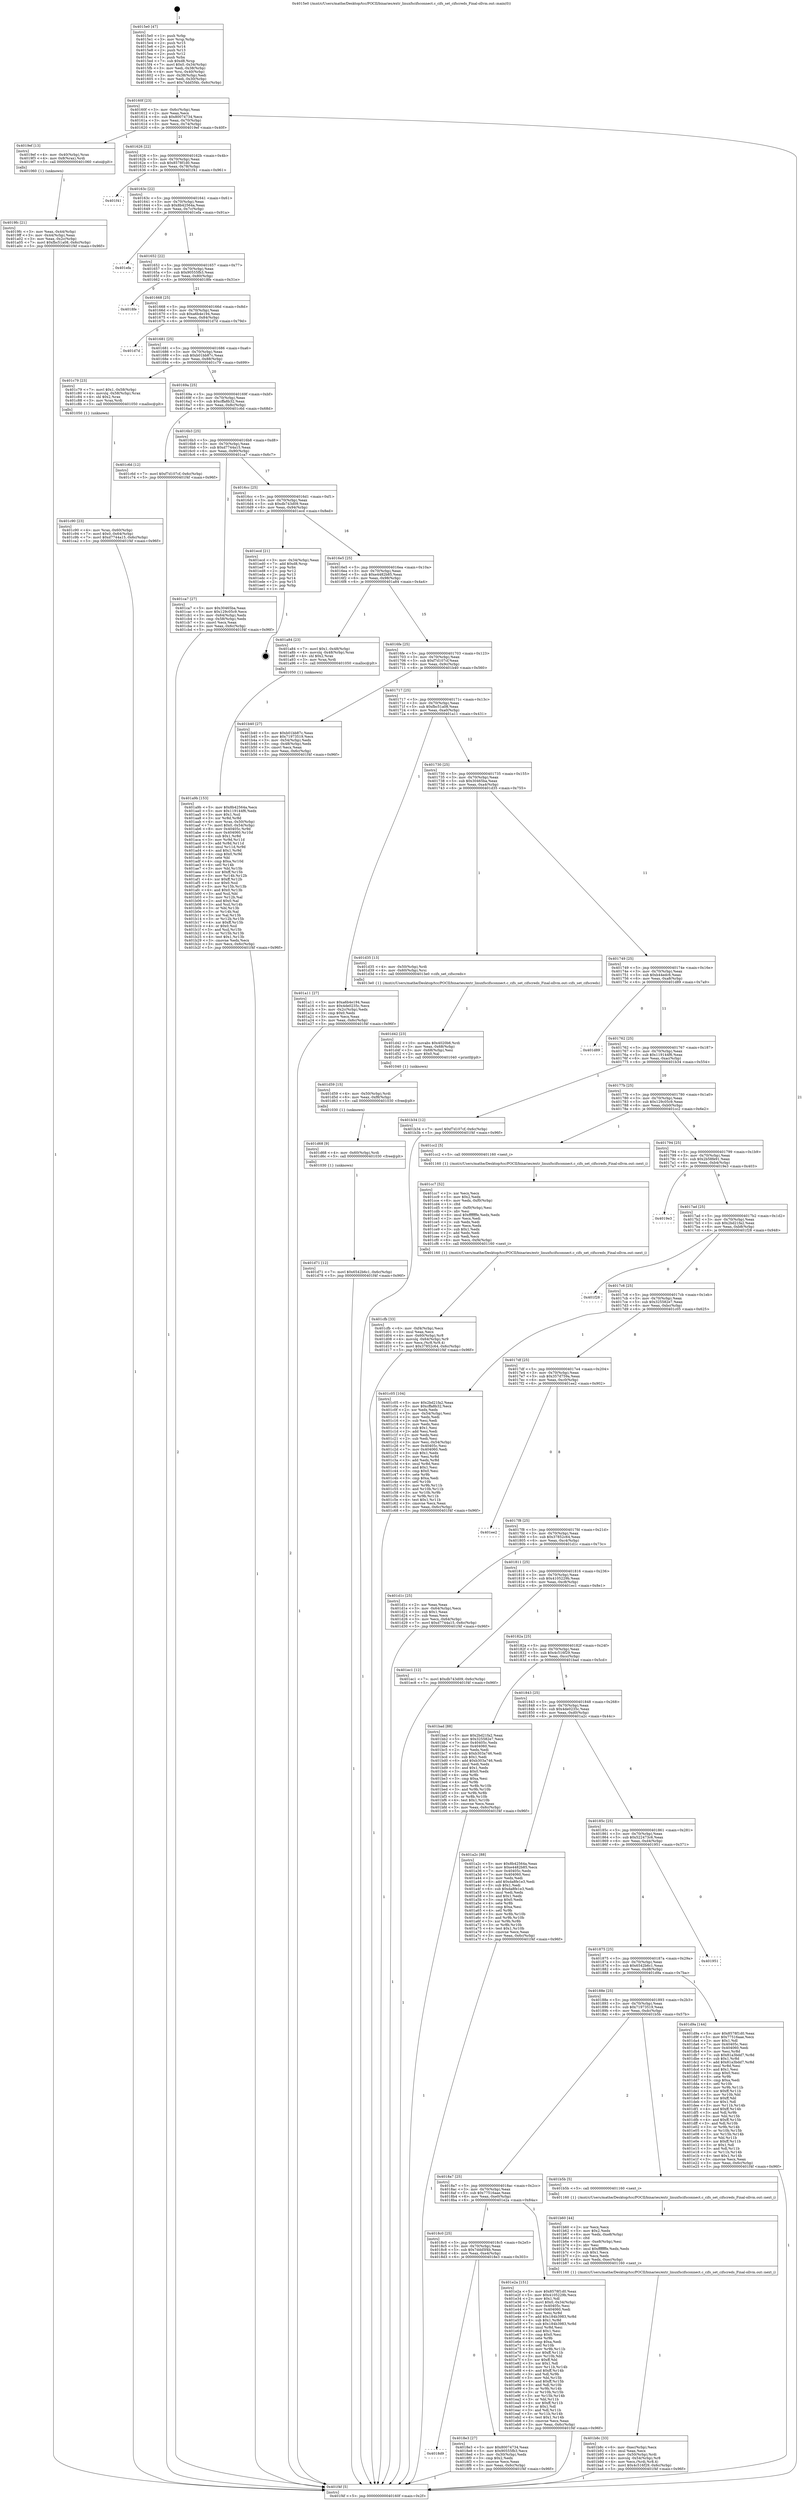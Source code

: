 digraph "0x4015e0" {
  label = "0x4015e0 (/mnt/c/Users/mathe/Desktop/tcc/POCII/binaries/extr_linuxfscifsconnect.c_cifs_set_cifscreds_Final-ollvm.out::main(0))"
  labelloc = "t"
  node[shape=record]

  Entry [label="",width=0.3,height=0.3,shape=circle,fillcolor=black,style=filled]
  "0x40160f" [label="{
     0x40160f [23]\l
     | [instrs]\l
     &nbsp;&nbsp;0x40160f \<+3\>: mov -0x6c(%rbp),%eax\l
     &nbsp;&nbsp;0x401612 \<+2\>: mov %eax,%ecx\l
     &nbsp;&nbsp;0x401614 \<+6\>: sub $0x80074734,%ecx\l
     &nbsp;&nbsp;0x40161a \<+3\>: mov %eax,-0x70(%rbp)\l
     &nbsp;&nbsp;0x40161d \<+3\>: mov %ecx,-0x74(%rbp)\l
     &nbsp;&nbsp;0x401620 \<+6\>: je 00000000004019ef \<main+0x40f\>\l
  }"]
  "0x4019ef" [label="{
     0x4019ef [13]\l
     | [instrs]\l
     &nbsp;&nbsp;0x4019ef \<+4\>: mov -0x40(%rbp),%rax\l
     &nbsp;&nbsp;0x4019f3 \<+4\>: mov 0x8(%rax),%rdi\l
     &nbsp;&nbsp;0x4019f7 \<+5\>: call 0000000000401060 \<atoi@plt\>\l
     | [calls]\l
     &nbsp;&nbsp;0x401060 \{1\} (unknown)\l
  }"]
  "0x401626" [label="{
     0x401626 [22]\l
     | [instrs]\l
     &nbsp;&nbsp;0x401626 \<+5\>: jmp 000000000040162b \<main+0x4b\>\l
     &nbsp;&nbsp;0x40162b \<+3\>: mov -0x70(%rbp),%eax\l
     &nbsp;&nbsp;0x40162e \<+5\>: sub $0x8578f1d0,%eax\l
     &nbsp;&nbsp;0x401633 \<+3\>: mov %eax,-0x78(%rbp)\l
     &nbsp;&nbsp;0x401636 \<+6\>: je 0000000000401f41 \<main+0x961\>\l
  }"]
  Exit [label="",width=0.3,height=0.3,shape=circle,fillcolor=black,style=filled,peripheries=2]
  "0x401f41" [label="{
     0x401f41\l
  }", style=dashed]
  "0x40163c" [label="{
     0x40163c [22]\l
     | [instrs]\l
     &nbsp;&nbsp;0x40163c \<+5\>: jmp 0000000000401641 \<main+0x61\>\l
     &nbsp;&nbsp;0x401641 \<+3\>: mov -0x70(%rbp),%eax\l
     &nbsp;&nbsp;0x401644 \<+5\>: sub $0x8b42564a,%eax\l
     &nbsp;&nbsp;0x401649 \<+3\>: mov %eax,-0x7c(%rbp)\l
     &nbsp;&nbsp;0x40164c \<+6\>: je 0000000000401efa \<main+0x91a\>\l
  }"]
  "0x401d71" [label="{
     0x401d71 [12]\l
     | [instrs]\l
     &nbsp;&nbsp;0x401d71 \<+7\>: movl $0x6542b6c1,-0x6c(%rbp)\l
     &nbsp;&nbsp;0x401d78 \<+5\>: jmp 0000000000401f4f \<main+0x96f\>\l
  }"]
  "0x401efa" [label="{
     0x401efa\l
  }", style=dashed]
  "0x401652" [label="{
     0x401652 [22]\l
     | [instrs]\l
     &nbsp;&nbsp;0x401652 \<+5\>: jmp 0000000000401657 \<main+0x77\>\l
     &nbsp;&nbsp;0x401657 \<+3\>: mov -0x70(%rbp),%eax\l
     &nbsp;&nbsp;0x40165a \<+5\>: sub $0x90555fb3,%eax\l
     &nbsp;&nbsp;0x40165f \<+3\>: mov %eax,-0x80(%rbp)\l
     &nbsp;&nbsp;0x401662 \<+6\>: je 00000000004018fe \<main+0x31e\>\l
  }"]
  "0x401d68" [label="{
     0x401d68 [9]\l
     | [instrs]\l
     &nbsp;&nbsp;0x401d68 \<+4\>: mov -0x60(%rbp),%rdi\l
     &nbsp;&nbsp;0x401d6c \<+5\>: call 0000000000401030 \<free@plt\>\l
     | [calls]\l
     &nbsp;&nbsp;0x401030 \{1\} (unknown)\l
  }"]
  "0x4018fe" [label="{
     0x4018fe\l
  }", style=dashed]
  "0x401668" [label="{
     0x401668 [25]\l
     | [instrs]\l
     &nbsp;&nbsp;0x401668 \<+5\>: jmp 000000000040166d \<main+0x8d\>\l
     &nbsp;&nbsp;0x40166d \<+3\>: mov -0x70(%rbp),%eax\l
     &nbsp;&nbsp;0x401670 \<+5\>: sub $0xa6b4e194,%eax\l
     &nbsp;&nbsp;0x401675 \<+6\>: mov %eax,-0x84(%rbp)\l
     &nbsp;&nbsp;0x40167b \<+6\>: je 0000000000401d7d \<main+0x79d\>\l
  }"]
  "0x401d59" [label="{
     0x401d59 [15]\l
     | [instrs]\l
     &nbsp;&nbsp;0x401d59 \<+4\>: mov -0x50(%rbp),%rdi\l
     &nbsp;&nbsp;0x401d5d \<+6\>: mov %eax,-0xf8(%rbp)\l
     &nbsp;&nbsp;0x401d63 \<+5\>: call 0000000000401030 \<free@plt\>\l
     | [calls]\l
     &nbsp;&nbsp;0x401030 \{1\} (unknown)\l
  }"]
  "0x401d7d" [label="{
     0x401d7d\l
  }", style=dashed]
  "0x401681" [label="{
     0x401681 [25]\l
     | [instrs]\l
     &nbsp;&nbsp;0x401681 \<+5\>: jmp 0000000000401686 \<main+0xa6\>\l
     &nbsp;&nbsp;0x401686 \<+3\>: mov -0x70(%rbp),%eax\l
     &nbsp;&nbsp;0x401689 \<+5\>: sub $0xb01bb87c,%eax\l
     &nbsp;&nbsp;0x40168e \<+6\>: mov %eax,-0x88(%rbp)\l
     &nbsp;&nbsp;0x401694 \<+6\>: je 0000000000401c79 \<main+0x699\>\l
  }"]
  "0x401d42" [label="{
     0x401d42 [23]\l
     | [instrs]\l
     &nbsp;&nbsp;0x401d42 \<+10\>: movabs $0x4020b6,%rdi\l
     &nbsp;&nbsp;0x401d4c \<+3\>: mov %eax,-0x68(%rbp)\l
     &nbsp;&nbsp;0x401d4f \<+3\>: mov -0x68(%rbp),%esi\l
     &nbsp;&nbsp;0x401d52 \<+2\>: mov $0x0,%al\l
     &nbsp;&nbsp;0x401d54 \<+5\>: call 0000000000401040 \<printf@plt\>\l
     | [calls]\l
     &nbsp;&nbsp;0x401040 \{1\} (unknown)\l
  }"]
  "0x401c79" [label="{
     0x401c79 [23]\l
     | [instrs]\l
     &nbsp;&nbsp;0x401c79 \<+7\>: movl $0x1,-0x58(%rbp)\l
     &nbsp;&nbsp;0x401c80 \<+4\>: movslq -0x58(%rbp),%rax\l
     &nbsp;&nbsp;0x401c84 \<+4\>: shl $0x2,%rax\l
     &nbsp;&nbsp;0x401c88 \<+3\>: mov %rax,%rdi\l
     &nbsp;&nbsp;0x401c8b \<+5\>: call 0000000000401050 \<malloc@plt\>\l
     | [calls]\l
     &nbsp;&nbsp;0x401050 \{1\} (unknown)\l
  }"]
  "0x40169a" [label="{
     0x40169a [25]\l
     | [instrs]\l
     &nbsp;&nbsp;0x40169a \<+5\>: jmp 000000000040169f \<main+0xbf\>\l
     &nbsp;&nbsp;0x40169f \<+3\>: mov -0x70(%rbp),%eax\l
     &nbsp;&nbsp;0x4016a2 \<+5\>: sub $0xcffa8b32,%eax\l
     &nbsp;&nbsp;0x4016a7 \<+6\>: mov %eax,-0x8c(%rbp)\l
     &nbsp;&nbsp;0x4016ad \<+6\>: je 0000000000401c6d \<main+0x68d\>\l
  }"]
  "0x401cfb" [label="{
     0x401cfb [33]\l
     | [instrs]\l
     &nbsp;&nbsp;0x401cfb \<+6\>: mov -0xf4(%rbp),%ecx\l
     &nbsp;&nbsp;0x401d01 \<+3\>: imul %eax,%ecx\l
     &nbsp;&nbsp;0x401d04 \<+4\>: mov -0x60(%rbp),%r8\l
     &nbsp;&nbsp;0x401d08 \<+4\>: movslq -0x64(%rbp),%r9\l
     &nbsp;&nbsp;0x401d0c \<+4\>: mov %ecx,(%r8,%r9,4)\l
     &nbsp;&nbsp;0x401d10 \<+7\>: movl $0x37852c64,-0x6c(%rbp)\l
     &nbsp;&nbsp;0x401d17 \<+5\>: jmp 0000000000401f4f \<main+0x96f\>\l
  }"]
  "0x401c6d" [label="{
     0x401c6d [12]\l
     | [instrs]\l
     &nbsp;&nbsp;0x401c6d \<+7\>: movl $0xf7d107cf,-0x6c(%rbp)\l
     &nbsp;&nbsp;0x401c74 \<+5\>: jmp 0000000000401f4f \<main+0x96f\>\l
  }"]
  "0x4016b3" [label="{
     0x4016b3 [25]\l
     | [instrs]\l
     &nbsp;&nbsp;0x4016b3 \<+5\>: jmp 00000000004016b8 \<main+0xd8\>\l
     &nbsp;&nbsp;0x4016b8 \<+3\>: mov -0x70(%rbp),%eax\l
     &nbsp;&nbsp;0x4016bb \<+5\>: sub $0xd7744a15,%eax\l
     &nbsp;&nbsp;0x4016c0 \<+6\>: mov %eax,-0x90(%rbp)\l
     &nbsp;&nbsp;0x4016c6 \<+6\>: je 0000000000401ca7 \<main+0x6c7\>\l
  }"]
  "0x401cc7" [label="{
     0x401cc7 [52]\l
     | [instrs]\l
     &nbsp;&nbsp;0x401cc7 \<+2\>: xor %ecx,%ecx\l
     &nbsp;&nbsp;0x401cc9 \<+5\>: mov $0x2,%edx\l
     &nbsp;&nbsp;0x401cce \<+6\>: mov %edx,-0xf0(%rbp)\l
     &nbsp;&nbsp;0x401cd4 \<+1\>: cltd\l
     &nbsp;&nbsp;0x401cd5 \<+6\>: mov -0xf0(%rbp),%esi\l
     &nbsp;&nbsp;0x401cdb \<+2\>: idiv %esi\l
     &nbsp;&nbsp;0x401cdd \<+6\>: imul $0xfffffffe,%edx,%edx\l
     &nbsp;&nbsp;0x401ce3 \<+2\>: mov %ecx,%edi\l
     &nbsp;&nbsp;0x401ce5 \<+2\>: sub %edx,%edi\l
     &nbsp;&nbsp;0x401ce7 \<+2\>: mov %ecx,%edx\l
     &nbsp;&nbsp;0x401ce9 \<+3\>: sub $0x1,%edx\l
     &nbsp;&nbsp;0x401cec \<+2\>: add %edx,%edi\l
     &nbsp;&nbsp;0x401cee \<+2\>: sub %edi,%ecx\l
     &nbsp;&nbsp;0x401cf0 \<+6\>: mov %ecx,-0xf4(%rbp)\l
     &nbsp;&nbsp;0x401cf6 \<+5\>: call 0000000000401160 \<next_i\>\l
     | [calls]\l
     &nbsp;&nbsp;0x401160 \{1\} (/mnt/c/Users/mathe/Desktop/tcc/POCII/binaries/extr_linuxfscifsconnect.c_cifs_set_cifscreds_Final-ollvm.out::next_i)\l
  }"]
  "0x401ca7" [label="{
     0x401ca7 [27]\l
     | [instrs]\l
     &nbsp;&nbsp;0x401ca7 \<+5\>: mov $0x30465ba,%eax\l
     &nbsp;&nbsp;0x401cac \<+5\>: mov $0x129c05c9,%ecx\l
     &nbsp;&nbsp;0x401cb1 \<+3\>: mov -0x64(%rbp),%edx\l
     &nbsp;&nbsp;0x401cb4 \<+3\>: cmp -0x58(%rbp),%edx\l
     &nbsp;&nbsp;0x401cb7 \<+3\>: cmovl %ecx,%eax\l
     &nbsp;&nbsp;0x401cba \<+3\>: mov %eax,-0x6c(%rbp)\l
     &nbsp;&nbsp;0x401cbd \<+5\>: jmp 0000000000401f4f \<main+0x96f\>\l
  }"]
  "0x4016cc" [label="{
     0x4016cc [25]\l
     | [instrs]\l
     &nbsp;&nbsp;0x4016cc \<+5\>: jmp 00000000004016d1 \<main+0xf1\>\l
     &nbsp;&nbsp;0x4016d1 \<+3\>: mov -0x70(%rbp),%eax\l
     &nbsp;&nbsp;0x4016d4 \<+5\>: sub $0xdb743d09,%eax\l
     &nbsp;&nbsp;0x4016d9 \<+6\>: mov %eax,-0x94(%rbp)\l
     &nbsp;&nbsp;0x4016df \<+6\>: je 0000000000401ecd \<main+0x8ed\>\l
  }"]
  "0x401c90" [label="{
     0x401c90 [23]\l
     | [instrs]\l
     &nbsp;&nbsp;0x401c90 \<+4\>: mov %rax,-0x60(%rbp)\l
     &nbsp;&nbsp;0x401c94 \<+7\>: movl $0x0,-0x64(%rbp)\l
     &nbsp;&nbsp;0x401c9b \<+7\>: movl $0xd7744a15,-0x6c(%rbp)\l
     &nbsp;&nbsp;0x401ca2 \<+5\>: jmp 0000000000401f4f \<main+0x96f\>\l
  }"]
  "0x401ecd" [label="{
     0x401ecd [21]\l
     | [instrs]\l
     &nbsp;&nbsp;0x401ecd \<+3\>: mov -0x34(%rbp),%eax\l
     &nbsp;&nbsp;0x401ed0 \<+7\>: add $0xd8,%rsp\l
     &nbsp;&nbsp;0x401ed7 \<+1\>: pop %rbx\l
     &nbsp;&nbsp;0x401ed8 \<+2\>: pop %r12\l
     &nbsp;&nbsp;0x401eda \<+2\>: pop %r13\l
     &nbsp;&nbsp;0x401edc \<+2\>: pop %r14\l
     &nbsp;&nbsp;0x401ede \<+2\>: pop %r15\l
     &nbsp;&nbsp;0x401ee0 \<+1\>: pop %rbp\l
     &nbsp;&nbsp;0x401ee1 \<+1\>: ret\l
  }"]
  "0x4016e5" [label="{
     0x4016e5 [25]\l
     | [instrs]\l
     &nbsp;&nbsp;0x4016e5 \<+5\>: jmp 00000000004016ea \<main+0x10a\>\l
     &nbsp;&nbsp;0x4016ea \<+3\>: mov -0x70(%rbp),%eax\l
     &nbsp;&nbsp;0x4016ed \<+5\>: sub $0xe4482b85,%eax\l
     &nbsp;&nbsp;0x4016f2 \<+6\>: mov %eax,-0x98(%rbp)\l
     &nbsp;&nbsp;0x4016f8 \<+6\>: je 0000000000401a84 \<main+0x4a4\>\l
  }"]
  "0x401b8c" [label="{
     0x401b8c [33]\l
     | [instrs]\l
     &nbsp;&nbsp;0x401b8c \<+6\>: mov -0xec(%rbp),%ecx\l
     &nbsp;&nbsp;0x401b92 \<+3\>: imul %eax,%ecx\l
     &nbsp;&nbsp;0x401b95 \<+4\>: mov -0x50(%rbp),%rdi\l
     &nbsp;&nbsp;0x401b99 \<+4\>: movslq -0x54(%rbp),%r8\l
     &nbsp;&nbsp;0x401b9d \<+4\>: mov %ecx,(%rdi,%r8,4)\l
     &nbsp;&nbsp;0x401ba1 \<+7\>: movl $0x4c516f29,-0x6c(%rbp)\l
     &nbsp;&nbsp;0x401ba8 \<+5\>: jmp 0000000000401f4f \<main+0x96f\>\l
  }"]
  "0x401a84" [label="{
     0x401a84 [23]\l
     | [instrs]\l
     &nbsp;&nbsp;0x401a84 \<+7\>: movl $0x1,-0x48(%rbp)\l
     &nbsp;&nbsp;0x401a8b \<+4\>: movslq -0x48(%rbp),%rax\l
     &nbsp;&nbsp;0x401a8f \<+4\>: shl $0x2,%rax\l
     &nbsp;&nbsp;0x401a93 \<+3\>: mov %rax,%rdi\l
     &nbsp;&nbsp;0x401a96 \<+5\>: call 0000000000401050 \<malloc@plt\>\l
     | [calls]\l
     &nbsp;&nbsp;0x401050 \{1\} (unknown)\l
  }"]
  "0x4016fe" [label="{
     0x4016fe [25]\l
     | [instrs]\l
     &nbsp;&nbsp;0x4016fe \<+5\>: jmp 0000000000401703 \<main+0x123\>\l
     &nbsp;&nbsp;0x401703 \<+3\>: mov -0x70(%rbp),%eax\l
     &nbsp;&nbsp;0x401706 \<+5\>: sub $0xf7d107cf,%eax\l
     &nbsp;&nbsp;0x40170b \<+6\>: mov %eax,-0x9c(%rbp)\l
     &nbsp;&nbsp;0x401711 \<+6\>: je 0000000000401b40 \<main+0x560\>\l
  }"]
  "0x401b60" [label="{
     0x401b60 [44]\l
     | [instrs]\l
     &nbsp;&nbsp;0x401b60 \<+2\>: xor %ecx,%ecx\l
     &nbsp;&nbsp;0x401b62 \<+5\>: mov $0x2,%edx\l
     &nbsp;&nbsp;0x401b67 \<+6\>: mov %edx,-0xe8(%rbp)\l
     &nbsp;&nbsp;0x401b6d \<+1\>: cltd\l
     &nbsp;&nbsp;0x401b6e \<+6\>: mov -0xe8(%rbp),%esi\l
     &nbsp;&nbsp;0x401b74 \<+2\>: idiv %esi\l
     &nbsp;&nbsp;0x401b76 \<+6\>: imul $0xfffffffe,%edx,%edx\l
     &nbsp;&nbsp;0x401b7c \<+3\>: sub $0x1,%ecx\l
     &nbsp;&nbsp;0x401b7f \<+2\>: sub %ecx,%edx\l
     &nbsp;&nbsp;0x401b81 \<+6\>: mov %edx,-0xec(%rbp)\l
     &nbsp;&nbsp;0x401b87 \<+5\>: call 0000000000401160 \<next_i\>\l
     | [calls]\l
     &nbsp;&nbsp;0x401160 \{1\} (/mnt/c/Users/mathe/Desktop/tcc/POCII/binaries/extr_linuxfscifsconnect.c_cifs_set_cifscreds_Final-ollvm.out::next_i)\l
  }"]
  "0x401b40" [label="{
     0x401b40 [27]\l
     | [instrs]\l
     &nbsp;&nbsp;0x401b40 \<+5\>: mov $0xb01bb87c,%eax\l
     &nbsp;&nbsp;0x401b45 \<+5\>: mov $0x71973519,%ecx\l
     &nbsp;&nbsp;0x401b4a \<+3\>: mov -0x54(%rbp),%edx\l
     &nbsp;&nbsp;0x401b4d \<+3\>: cmp -0x48(%rbp),%edx\l
     &nbsp;&nbsp;0x401b50 \<+3\>: cmovl %ecx,%eax\l
     &nbsp;&nbsp;0x401b53 \<+3\>: mov %eax,-0x6c(%rbp)\l
     &nbsp;&nbsp;0x401b56 \<+5\>: jmp 0000000000401f4f \<main+0x96f\>\l
  }"]
  "0x401717" [label="{
     0x401717 [25]\l
     | [instrs]\l
     &nbsp;&nbsp;0x401717 \<+5\>: jmp 000000000040171c \<main+0x13c\>\l
     &nbsp;&nbsp;0x40171c \<+3\>: mov -0x70(%rbp),%eax\l
     &nbsp;&nbsp;0x40171f \<+5\>: sub $0xfbc51a08,%eax\l
     &nbsp;&nbsp;0x401724 \<+6\>: mov %eax,-0xa0(%rbp)\l
     &nbsp;&nbsp;0x40172a \<+6\>: je 0000000000401a11 \<main+0x431\>\l
  }"]
  "0x401a9b" [label="{
     0x401a9b [153]\l
     | [instrs]\l
     &nbsp;&nbsp;0x401a9b \<+5\>: mov $0x8b42564a,%ecx\l
     &nbsp;&nbsp;0x401aa0 \<+5\>: mov $0x119144f6,%edx\l
     &nbsp;&nbsp;0x401aa5 \<+3\>: mov $0x1,%sil\l
     &nbsp;&nbsp;0x401aa8 \<+3\>: xor %r8d,%r8d\l
     &nbsp;&nbsp;0x401aab \<+4\>: mov %rax,-0x50(%rbp)\l
     &nbsp;&nbsp;0x401aaf \<+7\>: movl $0x0,-0x54(%rbp)\l
     &nbsp;&nbsp;0x401ab6 \<+8\>: mov 0x40405c,%r9d\l
     &nbsp;&nbsp;0x401abe \<+8\>: mov 0x404060,%r10d\l
     &nbsp;&nbsp;0x401ac6 \<+4\>: sub $0x1,%r8d\l
     &nbsp;&nbsp;0x401aca \<+3\>: mov %r9d,%r11d\l
     &nbsp;&nbsp;0x401acd \<+3\>: add %r8d,%r11d\l
     &nbsp;&nbsp;0x401ad0 \<+4\>: imul %r11d,%r9d\l
     &nbsp;&nbsp;0x401ad4 \<+4\>: and $0x1,%r9d\l
     &nbsp;&nbsp;0x401ad8 \<+4\>: cmp $0x0,%r9d\l
     &nbsp;&nbsp;0x401adc \<+3\>: sete %bl\l
     &nbsp;&nbsp;0x401adf \<+4\>: cmp $0xa,%r10d\l
     &nbsp;&nbsp;0x401ae3 \<+4\>: setl %r14b\l
     &nbsp;&nbsp;0x401ae7 \<+3\>: mov %bl,%r15b\l
     &nbsp;&nbsp;0x401aea \<+4\>: xor $0xff,%r15b\l
     &nbsp;&nbsp;0x401aee \<+3\>: mov %r14b,%r12b\l
     &nbsp;&nbsp;0x401af1 \<+4\>: xor $0xff,%r12b\l
     &nbsp;&nbsp;0x401af5 \<+4\>: xor $0x0,%sil\l
     &nbsp;&nbsp;0x401af9 \<+3\>: mov %r15b,%r13b\l
     &nbsp;&nbsp;0x401afc \<+4\>: and $0x0,%r13b\l
     &nbsp;&nbsp;0x401b00 \<+3\>: and %sil,%bl\l
     &nbsp;&nbsp;0x401b03 \<+3\>: mov %r12b,%al\l
     &nbsp;&nbsp;0x401b06 \<+2\>: and $0x0,%al\l
     &nbsp;&nbsp;0x401b08 \<+3\>: and %sil,%r14b\l
     &nbsp;&nbsp;0x401b0b \<+3\>: or %bl,%r13b\l
     &nbsp;&nbsp;0x401b0e \<+3\>: or %r14b,%al\l
     &nbsp;&nbsp;0x401b11 \<+3\>: xor %al,%r13b\l
     &nbsp;&nbsp;0x401b14 \<+3\>: or %r12b,%r15b\l
     &nbsp;&nbsp;0x401b17 \<+4\>: xor $0xff,%r15b\l
     &nbsp;&nbsp;0x401b1b \<+4\>: or $0x0,%sil\l
     &nbsp;&nbsp;0x401b1f \<+3\>: and %sil,%r15b\l
     &nbsp;&nbsp;0x401b22 \<+3\>: or %r15b,%r13b\l
     &nbsp;&nbsp;0x401b25 \<+4\>: test $0x1,%r13b\l
     &nbsp;&nbsp;0x401b29 \<+3\>: cmovne %edx,%ecx\l
     &nbsp;&nbsp;0x401b2c \<+3\>: mov %ecx,-0x6c(%rbp)\l
     &nbsp;&nbsp;0x401b2f \<+5\>: jmp 0000000000401f4f \<main+0x96f\>\l
  }"]
  "0x401a11" [label="{
     0x401a11 [27]\l
     | [instrs]\l
     &nbsp;&nbsp;0x401a11 \<+5\>: mov $0xa6b4e194,%eax\l
     &nbsp;&nbsp;0x401a16 \<+5\>: mov $0x4de0235c,%ecx\l
     &nbsp;&nbsp;0x401a1b \<+3\>: mov -0x2c(%rbp),%edx\l
     &nbsp;&nbsp;0x401a1e \<+3\>: cmp $0x0,%edx\l
     &nbsp;&nbsp;0x401a21 \<+3\>: cmove %ecx,%eax\l
     &nbsp;&nbsp;0x401a24 \<+3\>: mov %eax,-0x6c(%rbp)\l
     &nbsp;&nbsp;0x401a27 \<+5\>: jmp 0000000000401f4f \<main+0x96f\>\l
  }"]
  "0x401730" [label="{
     0x401730 [25]\l
     | [instrs]\l
     &nbsp;&nbsp;0x401730 \<+5\>: jmp 0000000000401735 \<main+0x155\>\l
     &nbsp;&nbsp;0x401735 \<+3\>: mov -0x70(%rbp),%eax\l
     &nbsp;&nbsp;0x401738 \<+5\>: sub $0x30465ba,%eax\l
     &nbsp;&nbsp;0x40173d \<+6\>: mov %eax,-0xa4(%rbp)\l
     &nbsp;&nbsp;0x401743 \<+6\>: je 0000000000401d35 \<main+0x755\>\l
  }"]
  "0x4019fc" [label="{
     0x4019fc [21]\l
     | [instrs]\l
     &nbsp;&nbsp;0x4019fc \<+3\>: mov %eax,-0x44(%rbp)\l
     &nbsp;&nbsp;0x4019ff \<+3\>: mov -0x44(%rbp),%eax\l
     &nbsp;&nbsp;0x401a02 \<+3\>: mov %eax,-0x2c(%rbp)\l
     &nbsp;&nbsp;0x401a05 \<+7\>: movl $0xfbc51a08,-0x6c(%rbp)\l
     &nbsp;&nbsp;0x401a0c \<+5\>: jmp 0000000000401f4f \<main+0x96f\>\l
  }"]
  "0x401d35" [label="{
     0x401d35 [13]\l
     | [instrs]\l
     &nbsp;&nbsp;0x401d35 \<+4\>: mov -0x50(%rbp),%rdi\l
     &nbsp;&nbsp;0x401d39 \<+4\>: mov -0x60(%rbp),%rsi\l
     &nbsp;&nbsp;0x401d3d \<+5\>: call 00000000004013e0 \<cifs_set_cifscreds\>\l
     | [calls]\l
     &nbsp;&nbsp;0x4013e0 \{1\} (/mnt/c/Users/mathe/Desktop/tcc/POCII/binaries/extr_linuxfscifsconnect.c_cifs_set_cifscreds_Final-ollvm.out::cifs_set_cifscreds)\l
  }"]
  "0x401749" [label="{
     0x401749 [25]\l
     | [instrs]\l
     &nbsp;&nbsp;0x401749 \<+5\>: jmp 000000000040174e \<main+0x16e\>\l
     &nbsp;&nbsp;0x40174e \<+3\>: mov -0x70(%rbp),%eax\l
     &nbsp;&nbsp;0x401751 \<+5\>: sub $0xb44edc6,%eax\l
     &nbsp;&nbsp;0x401756 \<+6\>: mov %eax,-0xa8(%rbp)\l
     &nbsp;&nbsp;0x40175c \<+6\>: je 0000000000401d89 \<main+0x7a9\>\l
  }"]
  "0x4015e0" [label="{
     0x4015e0 [47]\l
     | [instrs]\l
     &nbsp;&nbsp;0x4015e0 \<+1\>: push %rbp\l
     &nbsp;&nbsp;0x4015e1 \<+3\>: mov %rsp,%rbp\l
     &nbsp;&nbsp;0x4015e4 \<+2\>: push %r15\l
     &nbsp;&nbsp;0x4015e6 \<+2\>: push %r14\l
     &nbsp;&nbsp;0x4015e8 \<+2\>: push %r13\l
     &nbsp;&nbsp;0x4015ea \<+2\>: push %r12\l
     &nbsp;&nbsp;0x4015ec \<+1\>: push %rbx\l
     &nbsp;&nbsp;0x4015ed \<+7\>: sub $0xd8,%rsp\l
     &nbsp;&nbsp;0x4015f4 \<+7\>: movl $0x0,-0x34(%rbp)\l
     &nbsp;&nbsp;0x4015fb \<+3\>: mov %edi,-0x38(%rbp)\l
     &nbsp;&nbsp;0x4015fe \<+4\>: mov %rsi,-0x40(%rbp)\l
     &nbsp;&nbsp;0x401602 \<+3\>: mov -0x38(%rbp),%edi\l
     &nbsp;&nbsp;0x401605 \<+3\>: mov %edi,-0x30(%rbp)\l
     &nbsp;&nbsp;0x401608 \<+7\>: movl $0x7ddd5f4b,-0x6c(%rbp)\l
  }"]
  "0x401d89" [label="{
     0x401d89\l
  }", style=dashed]
  "0x401762" [label="{
     0x401762 [25]\l
     | [instrs]\l
     &nbsp;&nbsp;0x401762 \<+5\>: jmp 0000000000401767 \<main+0x187\>\l
     &nbsp;&nbsp;0x401767 \<+3\>: mov -0x70(%rbp),%eax\l
     &nbsp;&nbsp;0x40176a \<+5\>: sub $0x119144f6,%eax\l
     &nbsp;&nbsp;0x40176f \<+6\>: mov %eax,-0xac(%rbp)\l
     &nbsp;&nbsp;0x401775 \<+6\>: je 0000000000401b34 \<main+0x554\>\l
  }"]
  "0x401f4f" [label="{
     0x401f4f [5]\l
     | [instrs]\l
     &nbsp;&nbsp;0x401f4f \<+5\>: jmp 000000000040160f \<main+0x2f\>\l
  }"]
  "0x401b34" [label="{
     0x401b34 [12]\l
     | [instrs]\l
     &nbsp;&nbsp;0x401b34 \<+7\>: movl $0xf7d107cf,-0x6c(%rbp)\l
     &nbsp;&nbsp;0x401b3b \<+5\>: jmp 0000000000401f4f \<main+0x96f\>\l
  }"]
  "0x40177b" [label="{
     0x40177b [25]\l
     | [instrs]\l
     &nbsp;&nbsp;0x40177b \<+5\>: jmp 0000000000401780 \<main+0x1a0\>\l
     &nbsp;&nbsp;0x401780 \<+3\>: mov -0x70(%rbp),%eax\l
     &nbsp;&nbsp;0x401783 \<+5\>: sub $0x129c05c9,%eax\l
     &nbsp;&nbsp;0x401788 \<+6\>: mov %eax,-0xb0(%rbp)\l
     &nbsp;&nbsp;0x40178e \<+6\>: je 0000000000401cc2 \<main+0x6e2\>\l
  }"]
  "0x4018d9" [label="{
     0x4018d9\l
  }", style=dashed]
  "0x401cc2" [label="{
     0x401cc2 [5]\l
     | [instrs]\l
     &nbsp;&nbsp;0x401cc2 \<+5\>: call 0000000000401160 \<next_i\>\l
     | [calls]\l
     &nbsp;&nbsp;0x401160 \{1\} (/mnt/c/Users/mathe/Desktop/tcc/POCII/binaries/extr_linuxfscifsconnect.c_cifs_set_cifscreds_Final-ollvm.out::next_i)\l
  }"]
  "0x401794" [label="{
     0x401794 [25]\l
     | [instrs]\l
     &nbsp;&nbsp;0x401794 \<+5\>: jmp 0000000000401799 \<main+0x1b9\>\l
     &nbsp;&nbsp;0x401799 \<+3\>: mov -0x70(%rbp),%eax\l
     &nbsp;&nbsp;0x40179c \<+5\>: sub $0x2b58fe91,%eax\l
     &nbsp;&nbsp;0x4017a1 \<+6\>: mov %eax,-0xb4(%rbp)\l
     &nbsp;&nbsp;0x4017a7 \<+6\>: je 00000000004019e3 \<main+0x403\>\l
  }"]
  "0x4018e3" [label="{
     0x4018e3 [27]\l
     | [instrs]\l
     &nbsp;&nbsp;0x4018e3 \<+5\>: mov $0x80074734,%eax\l
     &nbsp;&nbsp;0x4018e8 \<+5\>: mov $0x90555fb3,%ecx\l
     &nbsp;&nbsp;0x4018ed \<+3\>: mov -0x30(%rbp),%edx\l
     &nbsp;&nbsp;0x4018f0 \<+3\>: cmp $0x2,%edx\l
     &nbsp;&nbsp;0x4018f3 \<+3\>: cmovne %ecx,%eax\l
     &nbsp;&nbsp;0x4018f6 \<+3\>: mov %eax,-0x6c(%rbp)\l
     &nbsp;&nbsp;0x4018f9 \<+5\>: jmp 0000000000401f4f \<main+0x96f\>\l
  }"]
  "0x4019e3" [label="{
     0x4019e3\l
  }", style=dashed]
  "0x4017ad" [label="{
     0x4017ad [25]\l
     | [instrs]\l
     &nbsp;&nbsp;0x4017ad \<+5\>: jmp 00000000004017b2 \<main+0x1d2\>\l
     &nbsp;&nbsp;0x4017b2 \<+3\>: mov -0x70(%rbp),%eax\l
     &nbsp;&nbsp;0x4017b5 \<+5\>: sub $0x2bd21fa2,%eax\l
     &nbsp;&nbsp;0x4017ba \<+6\>: mov %eax,-0xb8(%rbp)\l
     &nbsp;&nbsp;0x4017c0 \<+6\>: je 0000000000401f28 \<main+0x948\>\l
  }"]
  "0x4018c0" [label="{
     0x4018c0 [25]\l
     | [instrs]\l
     &nbsp;&nbsp;0x4018c0 \<+5\>: jmp 00000000004018c5 \<main+0x2e5\>\l
     &nbsp;&nbsp;0x4018c5 \<+3\>: mov -0x70(%rbp),%eax\l
     &nbsp;&nbsp;0x4018c8 \<+5\>: sub $0x7ddd5f4b,%eax\l
     &nbsp;&nbsp;0x4018cd \<+6\>: mov %eax,-0xe4(%rbp)\l
     &nbsp;&nbsp;0x4018d3 \<+6\>: je 00000000004018e3 \<main+0x303\>\l
  }"]
  "0x401f28" [label="{
     0x401f28\l
  }", style=dashed]
  "0x4017c6" [label="{
     0x4017c6 [25]\l
     | [instrs]\l
     &nbsp;&nbsp;0x4017c6 \<+5\>: jmp 00000000004017cb \<main+0x1eb\>\l
     &nbsp;&nbsp;0x4017cb \<+3\>: mov -0x70(%rbp),%eax\l
     &nbsp;&nbsp;0x4017ce \<+5\>: sub $0x325582e7,%eax\l
     &nbsp;&nbsp;0x4017d3 \<+6\>: mov %eax,-0xbc(%rbp)\l
     &nbsp;&nbsp;0x4017d9 \<+6\>: je 0000000000401c05 \<main+0x625\>\l
  }"]
  "0x401e2a" [label="{
     0x401e2a [151]\l
     | [instrs]\l
     &nbsp;&nbsp;0x401e2a \<+5\>: mov $0x8578f1d0,%eax\l
     &nbsp;&nbsp;0x401e2f \<+5\>: mov $0x4105229b,%ecx\l
     &nbsp;&nbsp;0x401e34 \<+2\>: mov $0x1,%dl\l
     &nbsp;&nbsp;0x401e36 \<+7\>: movl $0x0,-0x34(%rbp)\l
     &nbsp;&nbsp;0x401e3d \<+7\>: mov 0x40405c,%esi\l
     &nbsp;&nbsp;0x401e44 \<+7\>: mov 0x404060,%edi\l
     &nbsp;&nbsp;0x401e4b \<+3\>: mov %esi,%r8d\l
     &nbsp;&nbsp;0x401e4e \<+7\>: add $0x184b3983,%r8d\l
     &nbsp;&nbsp;0x401e55 \<+4\>: sub $0x1,%r8d\l
     &nbsp;&nbsp;0x401e59 \<+7\>: sub $0x184b3983,%r8d\l
     &nbsp;&nbsp;0x401e60 \<+4\>: imul %r8d,%esi\l
     &nbsp;&nbsp;0x401e64 \<+3\>: and $0x1,%esi\l
     &nbsp;&nbsp;0x401e67 \<+3\>: cmp $0x0,%esi\l
     &nbsp;&nbsp;0x401e6a \<+4\>: sete %r9b\l
     &nbsp;&nbsp;0x401e6e \<+3\>: cmp $0xa,%edi\l
     &nbsp;&nbsp;0x401e71 \<+4\>: setl %r10b\l
     &nbsp;&nbsp;0x401e75 \<+3\>: mov %r9b,%r11b\l
     &nbsp;&nbsp;0x401e78 \<+4\>: xor $0xff,%r11b\l
     &nbsp;&nbsp;0x401e7c \<+3\>: mov %r10b,%bl\l
     &nbsp;&nbsp;0x401e7f \<+3\>: xor $0xff,%bl\l
     &nbsp;&nbsp;0x401e82 \<+3\>: xor $0x1,%dl\l
     &nbsp;&nbsp;0x401e85 \<+3\>: mov %r11b,%r14b\l
     &nbsp;&nbsp;0x401e88 \<+4\>: and $0xff,%r14b\l
     &nbsp;&nbsp;0x401e8c \<+3\>: and %dl,%r9b\l
     &nbsp;&nbsp;0x401e8f \<+3\>: mov %bl,%r15b\l
     &nbsp;&nbsp;0x401e92 \<+4\>: and $0xff,%r15b\l
     &nbsp;&nbsp;0x401e96 \<+3\>: and %dl,%r10b\l
     &nbsp;&nbsp;0x401e99 \<+3\>: or %r9b,%r14b\l
     &nbsp;&nbsp;0x401e9c \<+3\>: or %r10b,%r15b\l
     &nbsp;&nbsp;0x401e9f \<+3\>: xor %r15b,%r14b\l
     &nbsp;&nbsp;0x401ea2 \<+3\>: or %bl,%r11b\l
     &nbsp;&nbsp;0x401ea5 \<+4\>: xor $0xff,%r11b\l
     &nbsp;&nbsp;0x401ea9 \<+3\>: or $0x1,%dl\l
     &nbsp;&nbsp;0x401eac \<+3\>: and %dl,%r11b\l
     &nbsp;&nbsp;0x401eaf \<+3\>: or %r11b,%r14b\l
     &nbsp;&nbsp;0x401eb2 \<+4\>: test $0x1,%r14b\l
     &nbsp;&nbsp;0x401eb6 \<+3\>: cmovne %ecx,%eax\l
     &nbsp;&nbsp;0x401eb9 \<+3\>: mov %eax,-0x6c(%rbp)\l
     &nbsp;&nbsp;0x401ebc \<+5\>: jmp 0000000000401f4f \<main+0x96f\>\l
  }"]
  "0x401c05" [label="{
     0x401c05 [104]\l
     | [instrs]\l
     &nbsp;&nbsp;0x401c05 \<+5\>: mov $0x2bd21fa2,%eax\l
     &nbsp;&nbsp;0x401c0a \<+5\>: mov $0xcffa8b32,%ecx\l
     &nbsp;&nbsp;0x401c0f \<+2\>: xor %edx,%edx\l
     &nbsp;&nbsp;0x401c11 \<+3\>: mov -0x54(%rbp),%esi\l
     &nbsp;&nbsp;0x401c14 \<+2\>: mov %edx,%edi\l
     &nbsp;&nbsp;0x401c16 \<+2\>: sub %esi,%edi\l
     &nbsp;&nbsp;0x401c18 \<+2\>: mov %edx,%esi\l
     &nbsp;&nbsp;0x401c1a \<+3\>: sub $0x1,%esi\l
     &nbsp;&nbsp;0x401c1d \<+2\>: add %esi,%edi\l
     &nbsp;&nbsp;0x401c1f \<+2\>: mov %edx,%esi\l
     &nbsp;&nbsp;0x401c21 \<+2\>: sub %edi,%esi\l
     &nbsp;&nbsp;0x401c23 \<+3\>: mov %esi,-0x54(%rbp)\l
     &nbsp;&nbsp;0x401c26 \<+7\>: mov 0x40405c,%esi\l
     &nbsp;&nbsp;0x401c2d \<+7\>: mov 0x404060,%edi\l
     &nbsp;&nbsp;0x401c34 \<+3\>: sub $0x1,%edx\l
     &nbsp;&nbsp;0x401c37 \<+3\>: mov %esi,%r8d\l
     &nbsp;&nbsp;0x401c3a \<+3\>: add %edx,%r8d\l
     &nbsp;&nbsp;0x401c3d \<+4\>: imul %r8d,%esi\l
     &nbsp;&nbsp;0x401c41 \<+3\>: and $0x1,%esi\l
     &nbsp;&nbsp;0x401c44 \<+3\>: cmp $0x0,%esi\l
     &nbsp;&nbsp;0x401c47 \<+4\>: sete %r9b\l
     &nbsp;&nbsp;0x401c4b \<+3\>: cmp $0xa,%edi\l
     &nbsp;&nbsp;0x401c4e \<+4\>: setl %r10b\l
     &nbsp;&nbsp;0x401c52 \<+3\>: mov %r9b,%r11b\l
     &nbsp;&nbsp;0x401c55 \<+3\>: and %r10b,%r11b\l
     &nbsp;&nbsp;0x401c58 \<+3\>: xor %r10b,%r9b\l
     &nbsp;&nbsp;0x401c5b \<+3\>: or %r9b,%r11b\l
     &nbsp;&nbsp;0x401c5e \<+4\>: test $0x1,%r11b\l
     &nbsp;&nbsp;0x401c62 \<+3\>: cmovne %ecx,%eax\l
     &nbsp;&nbsp;0x401c65 \<+3\>: mov %eax,-0x6c(%rbp)\l
     &nbsp;&nbsp;0x401c68 \<+5\>: jmp 0000000000401f4f \<main+0x96f\>\l
  }"]
  "0x4017df" [label="{
     0x4017df [25]\l
     | [instrs]\l
     &nbsp;&nbsp;0x4017df \<+5\>: jmp 00000000004017e4 \<main+0x204\>\l
     &nbsp;&nbsp;0x4017e4 \<+3\>: mov -0x70(%rbp),%eax\l
     &nbsp;&nbsp;0x4017e7 \<+5\>: sub $0x357d759a,%eax\l
     &nbsp;&nbsp;0x4017ec \<+6\>: mov %eax,-0xc0(%rbp)\l
     &nbsp;&nbsp;0x4017f2 \<+6\>: je 0000000000401ee2 \<main+0x902\>\l
  }"]
  "0x4018a7" [label="{
     0x4018a7 [25]\l
     | [instrs]\l
     &nbsp;&nbsp;0x4018a7 \<+5\>: jmp 00000000004018ac \<main+0x2cc\>\l
     &nbsp;&nbsp;0x4018ac \<+3\>: mov -0x70(%rbp),%eax\l
     &nbsp;&nbsp;0x4018af \<+5\>: sub $0x77516aae,%eax\l
     &nbsp;&nbsp;0x4018b4 \<+6\>: mov %eax,-0xe0(%rbp)\l
     &nbsp;&nbsp;0x4018ba \<+6\>: je 0000000000401e2a \<main+0x84a\>\l
  }"]
  "0x401ee2" [label="{
     0x401ee2\l
  }", style=dashed]
  "0x4017f8" [label="{
     0x4017f8 [25]\l
     | [instrs]\l
     &nbsp;&nbsp;0x4017f8 \<+5\>: jmp 00000000004017fd \<main+0x21d\>\l
     &nbsp;&nbsp;0x4017fd \<+3\>: mov -0x70(%rbp),%eax\l
     &nbsp;&nbsp;0x401800 \<+5\>: sub $0x37852c64,%eax\l
     &nbsp;&nbsp;0x401805 \<+6\>: mov %eax,-0xc4(%rbp)\l
     &nbsp;&nbsp;0x40180b \<+6\>: je 0000000000401d1c \<main+0x73c\>\l
  }"]
  "0x401b5b" [label="{
     0x401b5b [5]\l
     | [instrs]\l
     &nbsp;&nbsp;0x401b5b \<+5\>: call 0000000000401160 \<next_i\>\l
     | [calls]\l
     &nbsp;&nbsp;0x401160 \{1\} (/mnt/c/Users/mathe/Desktop/tcc/POCII/binaries/extr_linuxfscifsconnect.c_cifs_set_cifscreds_Final-ollvm.out::next_i)\l
  }"]
  "0x401d1c" [label="{
     0x401d1c [25]\l
     | [instrs]\l
     &nbsp;&nbsp;0x401d1c \<+2\>: xor %eax,%eax\l
     &nbsp;&nbsp;0x401d1e \<+3\>: mov -0x64(%rbp),%ecx\l
     &nbsp;&nbsp;0x401d21 \<+3\>: sub $0x1,%eax\l
     &nbsp;&nbsp;0x401d24 \<+2\>: sub %eax,%ecx\l
     &nbsp;&nbsp;0x401d26 \<+3\>: mov %ecx,-0x64(%rbp)\l
     &nbsp;&nbsp;0x401d29 \<+7\>: movl $0xd7744a15,-0x6c(%rbp)\l
     &nbsp;&nbsp;0x401d30 \<+5\>: jmp 0000000000401f4f \<main+0x96f\>\l
  }"]
  "0x401811" [label="{
     0x401811 [25]\l
     | [instrs]\l
     &nbsp;&nbsp;0x401811 \<+5\>: jmp 0000000000401816 \<main+0x236\>\l
     &nbsp;&nbsp;0x401816 \<+3\>: mov -0x70(%rbp),%eax\l
     &nbsp;&nbsp;0x401819 \<+5\>: sub $0x4105229b,%eax\l
     &nbsp;&nbsp;0x40181e \<+6\>: mov %eax,-0xc8(%rbp)\l
     &nbsp;&nbsp;0x401824 \<+6\>: je 0000000000401ec1 \<main+0x8e1\>\l
  }"]
  "0x40188e" [label="{
     0x40188e [25]\l
     | [instrs]\l
     &nbsp;&nbsp;0x40188e \<+5\>: jmp 0000000000401893 \<main+0x2b3\>\l
     &nbsp;&nbsp;0x401893 \<+3\>: mov -0x70(%rbp),%eax\l
     &nbsp;&nbsp;0x401896 \<+5\>: sub $0x71973519,%eax\l
     &nbsp;&nbsp;0x40189b \<+6\>: mov %eax,-0xdc(%rbp)\l
     &nbsp;&nbsp;0x4018a1 \<+6\>: je 0000000000401b5b \<main+0x57b\>\l
  }"]
  "0x401ec1" [label="{
     0x401ec1 [12]\l
     | [instrs]\l
     &nbsp;&nbsp;0x401ec1 \<+7\>: movl $0xdb743d09,-0x6c(%rbp)\l
     &nbsp;&nbsp;0x401ec8 \<+5\>: jmp 0000000000401f4f \<main+0x96f\>\l
  }"]
  "0x40182a" [label="{
     0x40182a [25]\l
     | [instrs]\l
     &nbsp;&nbsp;0x40182a \<+5\>: jmp 000000000040182f \<main+0x24f\>\l
     &nbsp;&nbsp;0x40182f \<+3\>: mov -0x70(%rbp),%eax\l
     &nbsp;&nbsp;0x401832 \<+5\>: sub $0x4c516f29,%eax\l
     &nbsp;&nbsp;0x401837 \<+6\>: mov %eax,-0xcc(%rbp)\l
     &nbsp;&nbsp;0x40183d \<+6\>: je 0000000000401bad \<main+0x5cd\>\l
  }"]
  "0x401d9a" [label="{
     0x401d9a [144]\l
     | [instrs]\l
     &nbsp;&nbsp;0x401d9a \<+5\>: mov $0x8578f1d0,%eax\l
     &nbsp;&nbsp;0x401d9f \<+5\>: mov $0x77516aae,%ecx\l
     &nbsp;&nbsp;0x401da4 \<+2\>: mov $0x1,%dl\l
     &nbsp;&nbsp;0x401da6 \<+7\>: mov 0x40405c,%esi\l
     &nbsp;&nbsp;0x401dad \<+7\>: mov 0x404060,%edi\l
     &nbsp;&nbsp;0x401db4 \<+3\>: mov %esi,%r8d\l
     &nbsp;&nbsp;0x401db7 \<+7\>: sub $0x81a3bdd7,%r8d\l
     &nbsp;&nbsp;0x401dbe \<+4\>: sub $0x1,%r8d\l
     &nbsp;&nbsp;0x401dc2 \<+7\>: add $0x81a3bdd7,%r8d\l
     &nbsp;&nbsp;0x401dc9 \<+4\>: imul %r8d,%esi\l
     &nbsp;&nbsp;0x401dcd \<+3\>: and $0x1,%esi\l
     &nbsp;&nbsp;0x401dd0 \<+3\>: cmp $0x0,%esi\l
     &nbsp;&nbsp;0x401dd3 \<+4\>: sete %r9b\l
     &nbsp;&nbsp;0x401dd7 \<+3\>: cmp $0xa,%edi\l
     &nbsp;&nbsp;0x401dda \<+4\>: setl %r10b\l
     &nbsp;&nbsp;0x401dde \<+3\>: mov %r9b,%r11b\l
     &nbsp;&nbsp;0x401de1 \<+4\>: xor $0xff,%r11b\l
     &nbsp;&nbsp;0x401de5 \<+3\>: mov %r10b,%bl\l
     &nbsp;&nbsp;0x401de8 \<+3\>: xor $0xff,%bl\l
     &nbsp;&nbsp;0x401deb \<+3\>: xor $0x1,%dl\l
     &nbsp;&nbsp;0x401dee \<+3\>: mov %r11b,%r14b\l
     &nbsp;&nbsp;0x401df1 \<+4\>: and $0xff,%r14b\l
     &nbsp;&nbsp;0x401df5 \<+3\>: and %dl,%r9b\l
     &nbsp;&nbsp;0x401df8 \<+3\>: mov %bl,%r15b\l
     &nbsp;&nbsp;0x401dfb \<+4\>: and $0xff,%r15b\l
     &nbsp;&nbsp;0x401dff \<+3\>: and %dl,%r10b\l
     &nbsp;&nbsp;0x401e02 \<+3\>: or %r9b,%r14b\l
     &nbsp;&nbsp;0x401e05 \<+3\>: or %r10b,%r15b\l
     &nbsp;&nbsp;0x401e08 \<+3\>: xor %r15b,%r14b\l
     &nbsp;&nbsp;0x401e0b \<+3\>: or %bl,%r11b\l
     &nbsp;&nbsp;0x401e0e \<+4\>: xor $0xff,%r11b\l
     &nbsp;&nbsp;0x401e12 \<+3\>: or $0x1,%dl\l
     &nbsp;&nbsp;0x401e15 \<+3\>: and %dl,%r11b\l
     &nbsp;&nbsp;0x401e18 \<+3\>: or %r11b,%r14b\l
     &nbsp;&nbsp;0x401e1b \<+4\>: test $0x1,%r14b\l
     &nbsp;&nbsp;0x401e1f \<+3\>: cmovne %ecx,%eax\l
     &nbsp;&nbsp;0x401e22 \<+3\>: mov %eax,-0x6c(%rbp)\l
     &nbsp;&nbsp;0x401e25 \<+5\>: jmp 0000000000401f4f \<main+0x96f\>\l
  }"]
  "0x401bad" [label="{
     0x401bad [88]\l
     | [instrs]\l
     &nbsp;&nbsp;0x401bad \<+5\>: mov $0x2bd21fa2,%eax\l
     &nbsp;&nbsp;0x401bb2 \<+5\>: mov $0x325582e7,%ecx\l
     &nbsp;&nbsp;0x401bb7 \<+7\>: mov 0x40405c,%edx\l
     &nbsp;&nbsp;0x401bbe \<+7\>: mov 0x404060,%esi\l
     &nbsp;&nbsp;0x401bc5 \<+2\>: mov %edx,%edi\l
     &nbsp;&nbsp;0x401bc7 \<+6\>: sub $0xb303a746,%edi\l
     &nbsp;&nbsp;0x401bcd \<+3\>: sub $0x1,%edi\l
     &nbsp;&nbsp;0x401bd0 \<+6\>: add $0xb303a746,%edi\l
     &nbsp;&nbsp;0x401bd6 \<+3\>: imul %edi,%edx\l
     &nbsp;&nbsp;0x401bd9 \<+3\>: and $0x1,%edx\l
     &nbsp;&nbsp;0x401bdc \<+3\>: cmp $0x0,%edx\l
     &nbsp;&nbsp;0x401bdf \<+4\>: sete %r8b\l
     &nbsp;&nbsp;0x401be3 \<+3\>: cmp $0xa,%esi\l
     &nbsp;&nbsp;0x401be6 \<+4\>: setl %r9b\l
     &nbsp;&nbsp;0x401bea \<+3\>: mov %r8b,%r10b\l
     &nbsp;&nbsp;0x401bed \<+3\>: and %r9b,%r10b\l
     &nbsp;&nbsp;0x401bf0 \<+3\>: xor %r9b,%r8b\l
     &nbsp;&nbsp;0x401bf3 \<+3\>: or %r8b,%r10b\l
     &nbsp;&nbsp;0x401bf6 \<+4\>: test $0x1,%r10b\l
     &nbsp;&nbsp;0x401bfa \<+3\>: cmovne %ecx,%eax\l
     &nbsp;&nbsp;0x401bfd \<+3\>: mov %eax,-0x6c(%rbp)\l
     &nbsp;&nbsp;0x401c00 \<+5\>: jmp 0000000000401f4f \<main+0x96f\>\l
  }"]
  "0x401843" [label="{
     0x401843 [25]\l
     | [instrs]\l
     &nbsp;&nbsp;0x401843 \<+5\>: jmp 0000000000401848 \<main+0x268\>\l
     &nbsp;&nbsp;0x401848 \<+3\>: mov -0x70(%rbp),%eax\l
     &nbsp;&nbsp;0x40184b \<+5\>: sub $0x4de0235c,%eax\l
     &nbsp;&nbsp;0x401850 \<+6\>: mov %eax,-0xd0(%rbp)\l
     &nbsp;&nbsp;0x401856 \<+6\>: je 0000000000401a2c \<main+0x44c\>\l
  }"]
  "0x401875" [label="{
     0x401875 [25]\l
     | [instrs]\l
     &nbsp;&nbsp;0x401875 \<+5\>: jmp 000000000040187a \<main+0x29a\>\l
     &nbsp;&nbsp;0x40187a \<+3\>: mov -0x70(%rbp),%eax\l
     &nbsp;&nbsp;0x40187d \<+5\>: sub $0x6542b6c1,%eax\l
     &nbsp;&nbsp;0x401882 \<+6\>: mov %eax,-0xd8(%rbp)\l
     &nbsp;&nbsp;0x401888 \<+6\>: je 0000000000401d9a \<main+0x7ba\>\l
  }"]
  "0x401a2c" [label="{
     0x401a2c [88]\l
     | [instrs]\l
     &nbsp;&nbsp;0x401a2c \<+5\>: mov $0x8b42564a,%eax\l
     &nbsp;&nbsp;0x401a31 \<+5\>: mov $0xe4482b85,%ecx\l
     &nbsp;&nbsp;0x401a36 \<+7\>: mov 0x40405c,%edx\l
     &nbsp;&nbsp;0x401a3d \<+7\>: mov 0x404060,%esi\l
     &nbsp;&nbsp;0x401a44 \<+2\>: mov %edx,%edi\l
     &nbsp;&nbsp;0x401a46 \<+6\>: add $0xda8fe1e3,%edi\l
     &nbsp;&nbsp;0x401a4c \<+3\>: sub $0x1,%edi\l
     &nbsp;&nbsp;0x401a4f \<+6\>: sub $0xda8fe1e3,%edi\l
     &nbsp;&nbsp;0x401a55 \<+3\>: imul %edi,%edx\l
     &nbsp;&nbsp;0x401a58 \<+3\>: and $0x1,%edx\l
     &nbsp;&nbsp;0x401a5b \<+3\>: cmp $0x0,%edx\l
     &nbsp;&nbsp;0x401a5e \<+4\>: sete %r8b\l
     &nbsp;&nbsp;0x401a62 \<+3\>: cmp $0xa,%esi\l
     &nbsp;&nbsp;0x401a65 \<+4\>: setl %r9b\l
     &nbsp;&nbsp;0x401a69 \<+3\>: mov %r8b,%r10b\l
     &nbsp;&nbsp;0x401a6c \<+3\>: and %r9b,%r10b\l
     &nbsp;&nbsp;0x401a6f \<+3\>: xor %r9b,%r8b\l
     &nbsp;&nbsp;0x401a72 \<+3\>: or %r8b,%r10b\l
     &nbsp;&nbsp;0x401a75 \<+4\>: test $0x1,%r10b\l
     &nbsp;&nbsp;0x401a79 \<+3\>: cmovne %ecx,%eax\l
     &nbsp;&nbsp;0x401a7c \<+3\>: mov %eax,-0x6c(%rbp)\l
     &nbsp;&nbsp;0x401a7f \<+5\>: jmp 0000000000401f4f \<main+0x96f\>\l
  }"]
  "0x40185c" [label="{
     0x40185c [25]\l
     | [instrs]\l
     &nbsp;&nbsp;0x40185c \<+5\>: jmp 0000000000401861 \<main+0x281\>\l
     &nbsp;&nbsp;0x401861 \<+3\>: mov -0x70(%rbp),%eax\l
     &nbsp;&nbsp;0x401864 \<+5\>: sub $0x522473c6,%eax\l
     &nbsp;&nbsp;0x401869 \<+6\>: mov %eax,-0xd4(%rbp)\l
     &nbsp;&nbsp;0x40186f \<+6\>: je 0000000000401951 \<main+0x371\>\l
  }"]
  "0x401951" [label="{
     0x401951\l
  }", style=dashed]
  Entry -> "0x4015e0" [label=" 1"]
  "0x40160f" -> "0x4019ef" [label=" 1"]
  "0x40160f" -> "0x401626" [label=" 21"]
  "0x401ecd" -> Exit [label=" 1"]
  "0x401626" -> "0x401f41" [label=" 0"]
  "0x401626" -> "0x40163c" [label=" 21"]
  "0x401ec1" -> "0x401f4f" [label=" 1"]
  "0x40163c" -> "0x401efa" [label=" 0"]
  "0x40163c" -> "0x401652" [label=" 21"]
  "0x401e2a" -> "0x401f4f" [label=" 1"]
  "0x401652" -> "0x4018fe" [label=" 0"]
  "0x401652" -> "0x401668" [label=" 21"]
  "0x401d9a" -> "0x401f4f" [label=" 1"]
  "0x401668" -> "0x401d7d" [label=" 0"]
  "0x401668" -> "0x401681" [label=" 21"]
  "0x401d71" -> "0x401f4f" [label=" 1"]
  "0x401681" -> "0x401c79" [label=" 1"]
  "0x401681" -> "0x40169a" [label=" 20"]
  "0x401d68" -> "0x401d71" [label=" 1"]
  "0x40169a" -> "0x401c6d" [label=" 1"]
  "0x40169a" -> "0x4016b3" [label=" 19"]
  "0x401d59" -> "0x401d68" [label=" 1"]
  "0x4016b3" -> "0x401ca7" [label=" 2"]
  "0x4016b3" -> "0x4016cc" [label=" 17"]
  "0x401d42" -> "0x401d59" [label=" 1"]
  "0x4016cc" -> "0x401ecd" [label=" 1"]
  "0x4016cc" -> "0x4016e5" [label=" 16"]
  "0x401d35" -> "0x401d42" [label=" 1"]
  "0x4016e5" -> "0x401a84" [label=" 1"]
  "0x4016e5" -> "0x4016fe" [label=" 15"]
  "0x401d1c" -> "0x401f4f" [label=" 1"]
  "0x4016fe" -> "0x401b40" [label=" 2"]
  "0x4016fe" -> "0x401717" [label=" 13"]
  "0x401cfb" -> "0x401f4f" [label=" 1"]
  "0x401717" -> "0x401a11" [label=" 1"]
  "0x401717" -> "0x401730" [label=" 12"]
  "0x401cc7" -> "0x401cfb" [label=" 1"]
  "0x401730" -> "0x401d35" [label=" 1"]
  "0x401730" -> "0x401749" [label=" 11"]
  "0x401cc2" -> "0x401cc7" [label=" 1"]
  "0x401749" -> "0x401d89" [label=" 0"]
  "0x401749" -> "0x401762" [label=" 11"]
  "0x401ca7" -> "0x401f4f" [label=" 2"]
  "0x401762" -> "0x401b34" [label=" 1"]
  "0x401762" -> "0x40177b" [label=" 10"]
  "0x401c90" -> "0x401f4f" [label=" 1"]
  "0x40177b" -> "0x401cc2" [label=" 1"]
  "0x40177b" -> "0x401794" [label=" 9"]
  "0x401c79" -> "0x401c90" [label=" 1"]
  "0x401794" -> "0x4019e3" [label=" 0"]
  "0x401794" -> "0x4017ad" [label=" 9"]
  "0x401c6d" -> "0x401f4f" [label=" 1"]
  "0x4017ad" -> "0x401f28" [label=" 0"]
  "0x4017ad" -> "0x4017c6" [label=" 9"]
  "0x401bad" -> "0x401f4f" [label=" 1"]
  "0x4017c6" -> "0x401c05" [label=" 1"]
  "0x4017c6" -> "0x4017df" [label=" 8"]
  "0x401b8c" -> "0x401f4f" [label=" 1"]
  "0x4017df" -> "0x401ee2" [label=" 0"]
  "0x4017df" -> "0x4017f8" [label=" 8"]
  "0x401b5b" -> "0x401b60" [label=" 1"]
  "0x4017f8" -> "0x401d1c" [label=" 1"]
  "0x4017f8" -> "0x401811" [label=" 7"]
  "0x401b40" -> "0x401f4f" [label=" 2"]
  "0x401811" -> "0x401ec1" [label=" 1"]
  "0x401811" -> "0x40182a" [label=" 6"]
  "0x401a9b" -> "0x401f4f" [label=" 1"]
  "0x40182a" -> "0x401bad" [label=" 1"]
  "0x40182a" -> "0x401843" [label=" 5"]
  "0x401a84" -> "0x401a9b" [label=" 1"]
  "0x401843" -> "0x401a2c" [label=" 1"]
  "0x401843" -> "0x40185c" [label=" 4"]
  "0x401a11" -> "0x401f4f" [label=" 1"]
  "0x40185c" -> "0x401951" [label=" 0"]
  "0x40185c" -> "0x401875" [label=" 4"]
  "0x401a2c" -> "0x401f4f" [label=" 1"]
  "0x401875" -> "0x401d9a" [label=" 1"]
  "0x401875" -> "0x40188e" [label=" 3"]
  "0x401b34" -> "0x401f4f" [label=" 1"]
  "0x40188e" -> "0x401b5b" [label=" 1"]
  "0x40188e" -> "0x4018a7" [label=" 2"]
  "0x401b60" -> "0x401b8c" [label=" 1"]
  "0x4018a7" -> "0x401e2a" [label=" 1"]
  "0x4018a7" -> "0x4018c0" [label=" 1"]
  "0x401c05" -> "0x401f4f" [label=" 1"]
  "0x4018c0" -> "0x4018e3" [label=" 1"]
  "0x4018c0" -> "0x4018d9" [label=" 0"]
  "0x4018e3" -> "0x401f4f" [label=" 1"]
  "0x4015e0" -> "0x40160f" [label=" 1"]
  "0x401f4f" -> "0x40160f" [label=" 21"]
  "0x4019ef" -> "0x4019fc" [label=" 1"]
  "0x4019fc" -> "0x401f4f" [label=" 1"]
}
